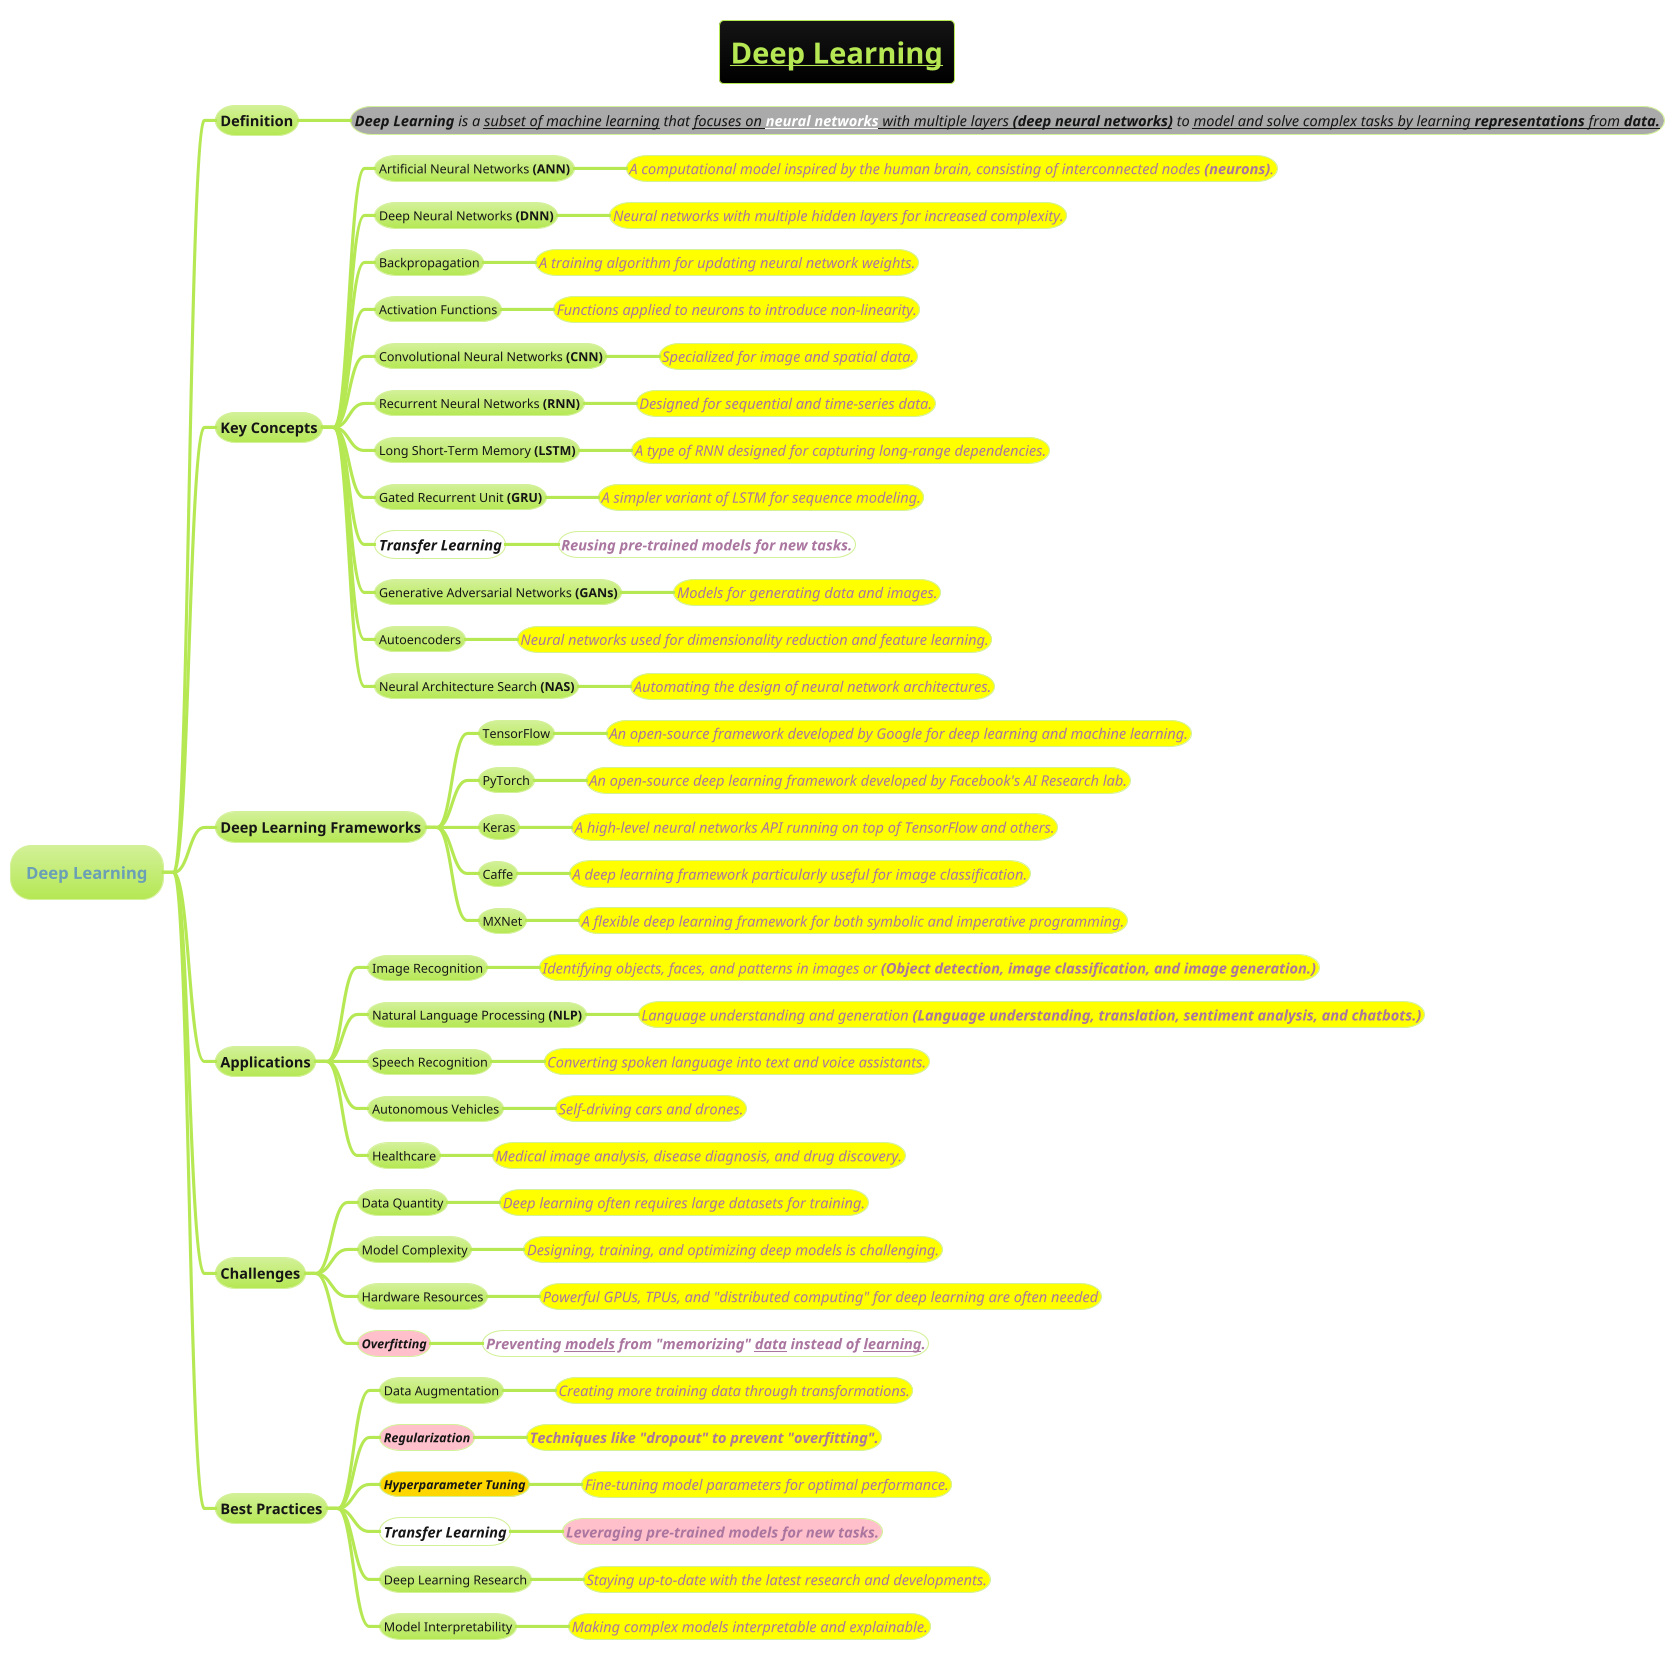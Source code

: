 @startmindmap
title =__Deep Learning__
!theme hacker

* Deep Learning
** Definition
***[#a] ====<size:14>**Deep Learning** is a __subset of machine learning__ that __focuses on **[[Neural-Network-Architecture.puml neural networks]]** with multiple layers **(deep neural networks)**__ to __model and solve complex tasks by learning **representations** from **data.**__

** Key Concepts
*** Artificial Neural Networks **(ANN)**
****[#yellow] ====<size:14>A computational model inspired by the human brain, consisting of interconnected nodes **(neurons)**.
*** Deep Neural Networks **(DNN)**
****[#yellow] ====<size:14>Neural networks with multiple hidden layers for increased complexity.
*** Backpropagation
****[#yellow] ====<size:14>A training algorithm for updating neural network weights.
*** Activation Functions
****[#yellow] ====<size:14>Functions applied to neurons to introduce non-linearity.
*** Convolutional Neural Networks **(CNN)**
****[#yellow] ====<size:14>Specialized for image and spatial data.
*** Recurrent Neural Networks **(RNN)**
****[#yellow] ====<size:14>Designed for sequential and time-series data.
*** Long Short-Term Memory **(LSTM)**
****[#yellow] ====<size:14>A type of RNN designed for capturing long-range dependencies.
*** Gated Recurrent Unit **(GRU)**
****[#yellow] ====<size:14>A simpler variant of LSTM for sequence modeling.
***[#white] ====<size:14>**Transfer Learning**
****[#white] ====<size:14>**Reusing pre-trained models for new tasks.**
*** Generative Adversarial Networks **(GANs)**
****[#yellow] ====<size:14>Models for generating data and images.
*** Autoencoders
****[#yellow] ====<size:14>Neural networks used for dimensionality reduction and feature learning.
*** Neural Architecture Search **(NAS)**
****[#yellow] ====<size:14>Automating the design of neural network architectures.

** Deep Learning Frameworks
*** TensorFlow
****[#yellow] ====<size:14>An open-source framework developed by Google for deep learning and machine learning.
*** PyTorch
****[#yellow] ====<size:14>An open-source deep learning framework developed by Facebook's AI Research lab.
*** Keras
****[#yellow] ====<size:14>A high-level neural networks API running on top of TensorFlow and others.
*** Caffe
****[#yellow] ====<size:14>A deep learning framework particularly useful for image classification.
*** MXNet
****[#yellow] ====<size:14>A flexible deep learning framework for both symbolic and imperative programming.

** Applications
*** Image Recognition
****[#yellow] ====<size:14>Identifying objects, faces, and patterns in images or **(Object detection, image classification, and image generation.)**
*** Natural Language Processing **(NLP)**
****[#yellow] ====<size:14>Language understanding and generation **(Language understanding, translation, sentiment analysis, and chatbots.)**
*** Speech Recognition
****[#yellow] ====<size:14>Converting spoken language into text and voice assistants.
*** Autonomous Vehicles
****[#yellow] ====<size:14>Self-driving cars and drones.
*** Healthcare
****[#yellow] ====<size:14>Medical image analysis, disease diagnosis, and drug discovery.

** Challenges
*** Data Quantity
****[#yellow] ====<size:14>Deep learning often requires large datasets for training.
*** Model Complexity
****[#yellow] ====<size:14>Designing, training, and optimizing deep models is challenging.
*** Hardware Resources
****[#yellow] ====<size:14>Powerful GPUs, TPUs, and "distributed computing" for deep learning are often needed
***[#pink] ====**Overfitting**
****[#white] ====<size:14>**Preventing __models__ from "memorizing" __data__ instead of __learning__.**

** Best Practices
*** Data Augmentation
****[#yellow] ====<size:14>Creating more training data through transformations.
***[#pink] ====**Regularization**
****[#yellow] ====<size:14>**Techniques like "dropout" to prevent "overfitting".**
***[#gold] ====**Hyperparameter Tuning**
****[#yellow] ====<size:14>Fine-tuning model parameters for optimal performance.
***[#white] ====<size:14>**Transfer Learning**
****[#pink] ====<size:14>**Leveraging pre-trained models for new tasks.**
*** Deep Learning Research
****[#yellow] ====<size:14>Staying up-to-date with the latest research and developments.
*** Model Interpretability
****[#yellow] ====<size:14>Making complex models interpretable and explainable.

@endmindmap
